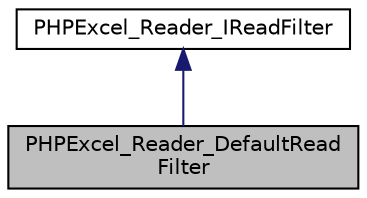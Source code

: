 digraph "PHPExcel_Reader_DefaultReadFilter"
{
  edge [fontname="Helvetica",fontsize="10",labelfontname="Helvetica",labelfontsize="10"];
  node [fontname="Helvetica",fontsize="10",shape=record];
  Node2 [label="PHPExcel_Reader_DefaultRead\lFilter",height=0.2,width=0.4,color="black", fillcolor="grey75", style="filled", fontcolor="black"];
  Node3 -> Node2 [dir="back",color="midnightblue",fontsize="10",style="solid",fontname="Helvetica"];
  Node3 [label="PHPExcel_Reader_IReadFilter",height=0.2,width=0.4,color="black", fillcolor="white", style="filled",URL="$interface_p_h_p_excel___reader___i_read_filter.html"];
}
